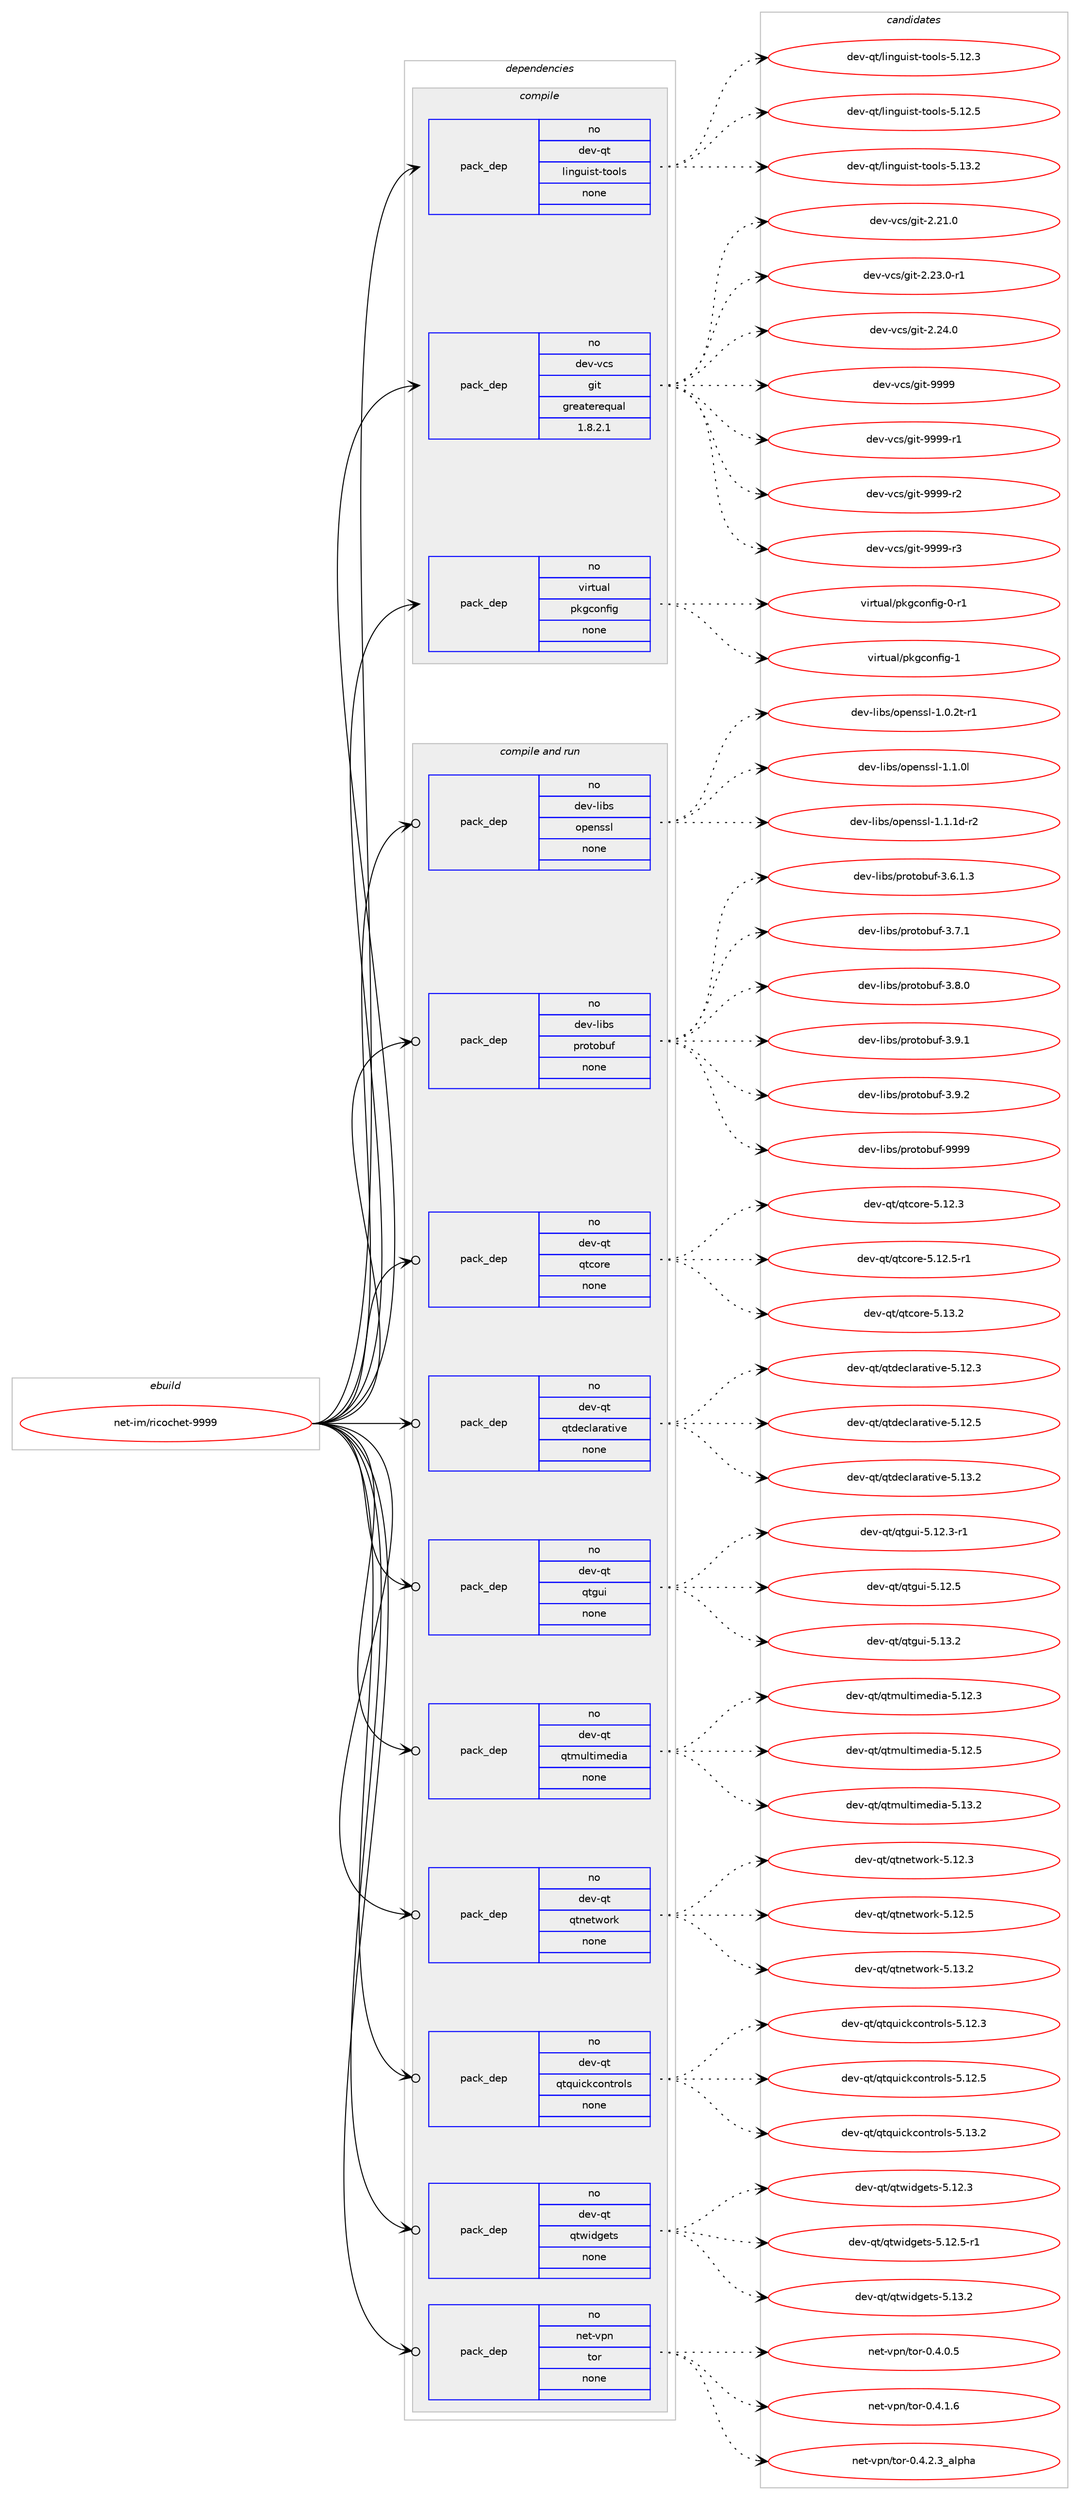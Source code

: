 digraph prolog {

# *************
# Graph options
# *************

newrank=true;
concentrate=true;
compound=true;
graph [rankdir=LR,fontname=Helvetica,fontsize=10,ranksep=1.5];#, ranksep=2.5, nodesep=0.2];
edge  [arrowhead=vee];
node  [fontname=Helvetica,fontsize=10];

# **********
# The ebuild
# **********

subgraph cluster_leftcol {
color=gray;
rank=same;
label=<<i>ebuild</i>>;
id [label="net-im/ricochet-9999", color=red, width=4, href="../net-im/ricochet-9999.svg"];
}

# ****************
# The dependencies
# ****************

subgraph cluster_midcol {
color=gray;
label=<<i>dependencies</i>>;
subgraph cluster_compile {
fillcolor="#eeeeee";
style=filled;
label=<<i>compile</i>>;
subgraph pack608165 {
dependency823127 [label=<<TABLE BORDER="0" CELLBORDER="1" CELLSPACING="0" CELLPADDING="4" WIDTH="220"><TR><TD ROWSPAN="6" CELLPADDING="30">pack_dep</TD></TR><TR><TD WIDTH="110">no</TD></TR><TR><TD>dev-qt</TD></TR><TR><TD>linguist-tools</TD></TR><TR><TD>none</TD></TR><TR><TD></TD></TR></TABLE>>, shape=none, color=blue];
}
id:e -> dependency823127:w [weight=20,style="solid",arrowhead="vee"];
subgraph pack608166 {
dependency823128 [label=<<TABLE BORDER="0" CELLBORDER="1" CELLSPACING="0" CELLPADDING="4" WIDTH="220"><TR><TD ROWSPAN="6" CELLPADDING="30">pack_dep</TD></TR><TR><TD WIDTH="110">no</TD></TR><TR><TD>dev-vcs</TD></TR><TR><TD>git</TD></TR><TR><TD>greaterequal</TD></TR><TR><TD>1.8.2.1</TD></TR></TABLE>>, shape=none, color=blue];
}
id:e -> dependency823128:w [weight=20,style="solid",arrowhead="vee"];
subgraph pack608167 {
dependency823129 [label=<<TABLE BORDER="0" CELLBORDER="1" CELLSPACING="0" CELLPADDING="4" WIDTH="220"><TR><TD ROWSPAN="6" CELLPADDING="30">pack_dep</TD></TR><TR><TD WIDTH="110">no</TD></TR><TR><TD>virtual</TD></TR><TR><TD>pkgconfig</TD></TR><TR><TD>none</TD></TR><TR><TD></TD></TR></TABLE>>, shape=none, color=blue];
}
id:e -> dependency823129:w [weight=20,style="solid",arrowhead="vee"];
}
subgraph cluster_compileandrun {
fillcolor="#eeeeee";
style=filled;
label=<<i>compile and run</i>>;
subgraph pack608168 {
dependency823130 [label=<<TABLE BORDER="0" CELLBORDER="1" CELLSPACING="0" CELLPADDING="4" WIDTH="220"><TR><TD ROWSPAN="6" CELLPADDING="30">pack_dep</TD></TR><TR><TD WIDTH="110">no</TD></TR><TR><TD>dev-libs</TD></TR><TR><TD>openssl</TD></TR><TR><TD>none</TD></TR><TR><TD></TD></TR></TABLE>>, shape=none, color=blue];
}
id:e -> dependency823130:w [weight=20,style="solid",arrowhead="odotvee"];
subgraph pack608169 {
dependency823131 [label=<<TABLE BORDER="0" CELLBORDER="1" CELLSPACING="0" CELLPADDING="4" WIDTH="220"><TR><TD ROWSPAN="6" CELLPADDING="30">pack_dep</TD></TR><TR><TD WIDTH="110">no</TD></TR><TR><TD>dev-libs</TD></TR><TR><TD>protobuf</TD></TR><TR><TD>none</TD></TR><TR><TD></TD></TR></TABLE>>, shape=none, color=blue];
}
id:e -> dependency823131:w [weight=20,style="solid",arrowhead="odotvee"];
subgraph pack608170 {
dependency823132 [label=<<TABLE BORDER="0" CELLBORDER="1" CELLSPACING="0" CELLPADDING="4" WIDTH="220"><TR><TD ROWSPAN="6" CELLPADDING="30">pack_dep</TD></TR><TR><TD WIDTH="110">no</TD></TR><TR><TD>dev-qt</TD></TR><TR><TD>qtcore</TD></TR><TR><TD>none</TD></TR><TR><TD></TD></TR></TABLE>>, shape=none, color=blue];
}
id:e -> dependency823132:w [weight=20,style="solid",arrowhead="odotvee"];
subgraph pack608171 {
dependency823133 [label=<<TABLE BORDER="0" CELLBORDER="1" CELLSPACING="0" CELLPADDING="4" WIDTH="220"><TR><TD ROWSPAN="6" CELLPADDING="30">pack_dep</TD></TR><TR><TD WIDTH="110">no</TD></TR><TR><TD>dev-qt</TD></TR><TR><TD>qtdeclarative</TD></TR><TR><TD>none</TD></TR><TR><TD></TD></TR></TABLE>>, shape=none, color=blue];
}
id:e -> dependency823133:w [weight=20,style="solid",arrowhead="odotvee"];
subgraph pack608172 {
dependency823134 [label=<<TABLE BORDER="0" CELLBORDER="1" CELLSPACING="0" CELLPADDING="4" WIDTH="220"><TR><TD ROWSPAN="6" CELLPADDING="30">pack_dep</TD></TR><TR><TD WIDTH="110">no</TD></TR><TR><TD>dev-qt</TD></TR><TR><TD>qtgui</TD></TR><TR><TD>none</TD></TR><TR><TD></TD></TR></TABLE>>, shape=none, color=blue];
}
id:e -> dependency823134:w [weight=20,style="solid",arrowhead="odotvee"];
subgraph pack608173 {
dependency823135 [label=<<TABLE BORDER="0" CELLBORDER="1" CELLSPACING="0" CELLPADDING="4" WIDTH="220"><TR><TD ROWSPAN="6" CELLPADDING="30">pack_dep</TD></TR><TR><TD WIDTH="110">no</TD></TR><TR><TD>dev-qt</TD></TR><TR><TD>qtmultimedia</TD></TR><TR><TD>none</TD></TR><TR><TD></TD></TR></TABLE>>, shape=none, color=blue];
}
id:e -> dependency823135:w [weight=20,style="solid",arrowhead="odotvee"];
subgraph pack608174 {
dependency823136 [label=<<TABLE BORDER="0" CELLBORDER="1" CELLSPACING="0" CELLPADDING="4" WIDTH="220"><TR><TD ROWSPAN="6" CELLPADDING="30">pack_dep</TD></TR><TR><TD WIDTH="110">no</TD></TR><TR><TD>dev-qt</TD></TR><TR><TD>qtnetwork</TD></TR><TR><TD>none</TD></TR><TR><TD></TD></TR></TABLE>>, shape=none, color=blue];
}
id:e -> dependency823136:w [weight=20,style="solid",arrowhead="odotvee"];
subgraph pack608175 {
dependency823137 [label=<<TABLE BORDER="0" CELLBORDER="1" CELLSPACING="0" CELLPADDING="4" WIDTH="220"><TR><TD ROWSPAN="6" CELLPADDING="30">pack_dep</TD></TR><TR><TD WIDTH="110">no</TD></TR><TR><TD>dev-qt</TD></TR><TR><TD>qtquickcontrols</TD></TR><TR><TD>none</TD></TR><TR><TD></TD></TR></TABLE>>, shape=none, color=blue];
}
id:e -> dependency823137:w [weight=20,style="solid",arrowhead="odotvee"];
subgraph pack608176 {
dependency823138 [label=<<TABLE BORDER="0" CELLBORDER="1" CELLSPACING="0" CELLPADDING="4" WIDTH="220"><TR><TD ROWSPAN="6" CELLPADDING="30">pack_dep</TD></TR><TR><TD WIDTH="110">no</TD></TR><TR><TD>dev-qt</TD></TR><TR><TD>qtwidgets</TD></TR><TR><TD>none</TD></TR><TR><TD></TD></TR></TABLE>>, shape=none, color=blue];
}
id:e -> dependency823138:w [weight=20,style="solid",arrowhead="odotvee"];
subgraph pack608177 {
dependency823139 [label=<<TABLE BORDER="0" CELLBORDER="1" CELLSPACING="0" CELLPADDING="4" WIDTH="220"><TR><TD ROWSPAN="6" CELLPADDING="30">pack_dep</TD></TR><TR><TD WIDTH="110">no</TD></TR><TR><TD>net-vpn</TD></TR><TR><TD>tor</TD></TR><TR><TD>none</TD></TR><TR><TD></TD></TR></TABLE>>, shape=none, color=blue];
}
id:e -> dependency823139:w [weight=20,style="solid",arrowhead="odotvee"];
}
subgraph cluster_run {
fillcolor="#eeeeee";
style=filled;
label=<<i>run</i>>;
}
}

# **************
# The candidates
# **************

subgraph cluster_choices {
rank=same;
color=gray;
label=<<i>candidates</i>>;

subgraph choice608165 {
color=black;
nodesep=1;
choice10010111845113116471081051101031171051151164511611111110811545534649504651 [label="dev-qt/linguist-tools-5.12.3", color=red, width=4,href="../dev-qt/linguist-tools-5.12.3.svg"];
choice10010111845113116471081051101031171051151164511611111110811545534649504653 [label="dev-qt/linguist-tools-5.12.5", color=red, width=4,href="../dev-qt/linguist-tools-5.12.5.svg"];
choice10010111845113116471081051101031171051151164511611111110811545534649514650 [label="dev-qt/linguist-tools-5.13.2", color=red, width=4,href="../dev-qt/linguist-tools-5.13.2.svg"];
dependency823127:e -> choice10010111845113116471081051101031171051151164511611111110811545534649504651:w [style=dotted,weight="100"];
dependency823127:e -> choice10010111845113116471081051101031171051151164511611111110811545534649504653:w [style=dotted,weight="100"];
dependency823127:e -> choice10010111845113116471081051101031171051151164511611111110811545534649514650:w [style=dotted,weight="100"];
}
subgraph choice608166 {
color=black;
nodesep=1;
choice10010111845118991154710310511645504650494648 [label="dev-vcs/git-2.21.0", color=red, width=4,href="../dev-vcs/git-2.21.0.svg"];
choice100101118451189911547103105116455046505146484511449 [label="dev-vcs/git-2.23.0-r1", color=red, width=4,href="../dev-vcs/git-2.23.0-r1.svg"];
choice10010111845118991154710310511645504650524648 [label="dev-vcs/git-2.24.0", color=red, width=4,href="../dev-vcs/git-2.24.0.svg"];
choice1001011184511899115471031051164557575757 [label="dev-vcs/git-9999", color=red, width=4,href="../dev-vcs/git-9999.svg"];
choice10010111845118991154710310511645575757574511449 [label="dev-vcs/git-9999-r1", color=red, width=4,href="../dev-vcs/git-9999-r1.svg"];
choice10010111845118991154710310511645575757574511450 [label="dev-vcs/git-9999-r2", color=red, width=4,href="../dev-vcs/git-9999-r2.svg"];
choice10010111845118991154710310511645575757574511451 [label="dev-vcs/git-9999-r3", color=red, width=4,href="../dev-vcs/git-9999-r3.svg"];
dependency823128:e -> choice10010111845118991154710310511645504650494648:w [style=dotted,weight="100"];
dependency823128:e -> choice100101118451189911547103105116455046505146484511449:w [style=dotted,weight="100"];
dependency823128:e -> choice10010111845118991154710310511645504650524648:w [style=dotted,weight="100"];
dependency823128:e -> choice1001011184511899115471031051164557575757:w [style=dotted,weight="100"];
dependency823128:e -> choice10010111845118991154710310511645575757574511449:w [style=dotted,weight="100"];
dependency823128:e -> choice10010111845118991154710310511645575757574511450:w [style=dotted,weight="100"];
dependency823128:e -> choice10010111845118991154710310511645575757574511451:w [style=dotted,weight="100"];
}
subgraph choice608167 {
color=black;
nodesep=1;
choice11810511411611797108471121071039911111010210510345484511449 [label="virtual/pkgconfig-0-r1", color=red, width=4,href="../virtual/pkgconfig-0-r1.svg"];
choice1181051141161179710847112107103991111101021051034549 [label="virtual/pkgconfig-1", color=red, width=4,href="../virtual/pkgconfig-1.svg"];
dependency823129:e -> choice11810511411611797108471121071039911111010210510345484511449:w [style=dotted,weight="100"];
dependency823129:e -> choice1181051141161179710847112107103991111101021051034549:w [style=dotted,weight="100"];
}
subgraph choice608168 {
color=black;
nodesep=1;
choice1001011184510810598115471111121011101151151084549464846501164511449 [label="dev-libs/openssl-1.0.2t-r1", color=red, width=4,href="../dev-libs/openssl-1.0.2t-r1.svg"];
choice100101118451081059811547111112101110115115108454946494648108 [label="dev-libs/openssl-1.1.0l", color=red, width=4,href="../dev-libs/openssl-1.1.0l.svg"];
choice1001011184510810598115471111121011101151151084549464946491004511450 [label="dev-libs/openssl-1.1.1d-r2", color=red, width=4,href="../dev-libs/openssl-1.1.1d-r2.svg"];
dependency823130:e -> choice1001011184510810598115471111121011101151151084549464846501164511449:w [style=dotted,weight="100"];
dependency823130:e -> choice100101118451081059811547111112101110115115108454946494648108:w [style=dotted,weight="100"];
dependency823130:e -> choice1001011184510810598115471111121011101151151084549464946491004511450:w [style=dotted,weight="100"];
}
subgraph choice608169 {
color=black;
nodesep=1;
choice100101118451081059811547112114111116111981171024551465446494651 [label="dev-libs/protobuf-3.6.1.3", color=red, width=4,href="../dev-libs/protobuf-3.6.1.3.svg"];
choice10010111845108105981154711211411111611198117102455146554649 [label="dev-libs/protobuf-3.7.1", color=red, width=4,href="../dev-libs/protobuf-3.7.1.svg"];
choice10010111845108105981154711211411111611198117102455146564648 [label="dev-libs/protobuf-3.8.0", color=red, width=4,href="../dev-libs/protobuf-3.8.0.svg"];
choice10010111845108105981154711211411111611198117102455146574649 [label="dev-libs/protobuf-3.9.1", color=red, width=4,href="../dev-libs/protobuf-3.9.1.svg"];
choice10010111845108105981154711211411111611198117102455146574650 [label="dev-libs/protobuf-3.9.2", color=red, width=4,href="../dev-libs/protobuf-3.9.2.svg"];
choice100101118451081059811547112114111116111981171024557575757 [label="dev-libs/protobuf-9999", color=red, width=4,href="../dev-libs/protobuf-9999.svg"];
dependency823131:e -> choice100101118451081059811547112114111116111981171024551465446494651:w [style=dotted,weight="100"];
dependency823131:e -> choice10010111845108105981154711211411111611198117102455146554649:w [style=dotted,weight="100"];
dependency823131:e -> choice10010111845108105981154711211411111611198117102455146564648:w [style=dotted,weight="100"];
dependency823131:e -> choice10010111845108105981154711211411111611198117102455146574649:w [style=dotted,weight="100"];
dependency823131:e -> choice10010111845108105981154711211411111611198117102455146574650:w [style=dotted,weight="100"];
dependency823131:e -> choice100101118451081059811547112114111116111981171024557575757:w [style=dotted,weight="100"];
}
subgraph choice608170 {
color=black;
nodesep=1;
choice10010111845113116471131169911111410145534649504651 [label="dev-qt/qtcore-5.12.3", color=red, width=4,href="../dev-qt/qtcore-5.12.3.svg"];
choice100101118451131164711311699111114101455346495046534511449 [label="dev-qt/qtcore-5.12.5-r1", color=red, width=4,href="../dev-qt/qtcore-5.12.5-r1.svg"];
choice10010111845113116471131169911111410145534649514650 [label="dev-qt/qtcore-5.13.2", color=red, width=4,href="../dev-qt/qtcore-5.13.2.svg"];
dependency823132:e -> choice10010111845113116471131169911111410145534649504651:w [style=dotted,weight="100"];
dependency823132:e -> choice100101118451131164711311699111114101455346495046534511449:w [style=dotted,weight="100"];
dependency823132:e -> choice10010111845113116471131169911111410145534649514650:w [style=dotted,weight="100"];
}
subgraph choice608171 {
color=black;
nodesep=1;
choice100101118451131164711311610010199108971149711610511810145534649504651 [label="dev-qt/qtdeclarative-5.12.3", color=red, width=4,href="../dev-qt/qtdeclarative-5.12.3.svg"];
choice100101118451131164711311610010199108971149711610511810145534649504653 [label="dev-qt/qtdeclarative-5.12.5", color=red, width=4,href="../dev-qt/qtdeclarative-5.12.5.svg"];
choice100101118451131164711311610010199108971149711610511810145534649514650 [label="dev-qt/qtdeclarative-5.13.2", color=red, width=4,href="../dev-qt/qtdeclarative-5.13.2.svg"];
dependency823133:e -> choice100101118451131164711311610010199108971149711610511810145534649504651:w [style=dotted,weight="100"];
dependency823133:e -> choice100101118451131164711311610010199108971149711610511810145534649504653:w [style=dotted,weight="100"];
dependency823133:e -> choice100101118451131164711311610010199108971149711610511810145534649514650:w [style=dotted,weight="100"];
}
subgraph choice608172 {
color=black;
nodesep=1;
choice1001011184511311647113116103117105455346495046514511449 [label="dev-qt/qtgui-5.12.3-r1", color=red, width=4,href="../dev-qt/qtgui-5.12.3-r1.svg"];
choice100101118451131164711311610311710545534649504653 [label="dev-qt/qtgui-5.12.5", color=red, width=4,href="../dev-qt/qtgui-5.12.5.svg"];
choice100101118451131164711311610311710545534649514650 [label="dev-qt/qtgui-5.13.2", color=red, width=4,href="../dev-qt/qtgui-5.13.2.svg"];
dependency823134:e -> choice1001011184511311647113116103117105455346495046514511449:w [style=dotted,weight="100"];
dependency823134:e -> choice100101118451131164711311610311710545534649504653:w [style=dotted,weight="100"];
dependency823134:e -> choice100101118451131164711311610311710545534649514650:w [style=dotted,weight="100"];
}
subgraph choice608173 {
color=black;
nodesep=1;
choice10010111845113116471131161091171081161051091011001059745534649504651 [label="dev-qt/qtmultimedia-5.12.3", color=red, width=4,href="../dev-qt/qtmultimedia-5.12.3.svg"];
choice10010111845113116471131161091171081161051091011001059745534649504653 [label="dev-qt/qtmultimedia-5.12.5", color=red, width=4,href="../dev-qt/qtmultimedia-5.12.5.svg"];
choice10010111845113116471131161091171081161051091011001059745534649514650 [label="dev-qt/qtmultimedia-5.13.2", color=red, width=4,href="../dev-qt/qtmultimedia-5.13.2.svg"];
dependency823135:e -> choice10010111845113116471131161091171081161051091011001059745534649504651:w [style=dotted,weight="100"];
dependency823135:e -> choice10010111845113116471131161091171081161051091011001059745534649504653:w [style=dotted,weight="100"];
dependency823135:e -> choice10010111845113116471131161091171081161051091011001059745534649514650:w [style=dotted,weight="100"];
}
subgraph choice608174 {
color=black;
nodesep=1;
choice100101118451131164711311611010111611911111410745534649504651 [label="dev-qt/qtnetwork-5.12.3", color=red, width=4,href="../dev-qt/qtnetwork-5.12.3.svg"];
choice100101118451131164711311611010111611911111410745534649504653 [label="dev-qt/qtnetwork-5.12.5", color=red, width=4,href="../dev-qt/qtnetwork-5.12.5.svg"];
choice100101118451131164711311611010111611911111410745534649514650 [label="dev-qt/qtnetwork-5.13.2", color=red, width=4,href="../dev-qt/qtnetwork-5.13.2.svg"];
dependency823136:e -> choice100101118451131164711311611010111611911111410745534649504651:w [style=dotted,weight="100"];
dependency823136:e -> choice100101118451131164711311611010111611911111410745534649504653:w [style=dotted,weight="100"];
dependency823136:e -> choice100101118451131164711311611010111611911111410745534649514650:w [style=dotted,weight="100"];
}
subgraph choice608175 {
color=black;
nodesep=1;
choice1001011184511311647113116113117105991079911111011611411110811545534649504651 [label="dev-qt/qtquickcontrols-5.12.3", color=red, width=4,href="../dev-qt/qtquickcontrols-5.12.3.svg"];
choice1001011184511311647113116113117105991079911111011611411110811545534649504653 [label="dev-qt/qtquickcontrols-5.12.5", color=red, width=4,href="../dev-qt/qtquickcontrols-5.12.5.svg"];
choice1001011184511311647113116113117105991079911111011611411110811545534649514650 [label="dev-qt/qtquickcontrols-5.13.2", color=red, width=4,href="../dev-qt/qtquickcontrols-5.13.2.svg"];
dependency823137:e -> choice1001011184511311647113116113117105991079911111011611411110811545534649504651:w [style=dotted,weight="100"];
dependency823137:e -> choice1001011184511311647113116113117105991079911111011611411110811545534649504653:w [style=dotted,weight="100"];
dependency823137:e -> choice1001011184511311647113116113117105991079911111011611411110811545534649514650:w [style=dotted,weight="100"];
}
subgraph choice608176 {
color=black;
nodesep=1;
choice100101118451131164711311611910510010310111611545534649504651 [label="dev-qt/qtwidgets-5.12.3", color=red, width=4,href="../dev-qt/qtwidgets-5.12.3.svg"];
choice1001011184511311647113116119105100103101116115455346495046534511449 [label="dev-qt/qtwidgets-5.12.5-r1", color=red, width=4,href="../dev-qt/qtwidgets-5.12.5-r1.svg"];
choice100101118451131164711311611910510010310111611545534649514650 [label="dev-qt/qtwidgets-5.13.2", color=red, width=4,href="../dev-qt/qtwidgets-5.13.2.svg"];
dependency823138:e -> choice100101118451131164711311611910510010310111611545534649504651:w [style=dotted,weight="100"];
dependency823138:e -> choice1001011184511311647113116119105100103101116115455346495046534511449:w [style=dotted,weight="100"];
dependency823138:e -> choice100101118451131164711311611910510010310111611545534649514650:w [style=dotted,weight="100"];
}
subgraph choice608177 {
color=black;
nodesep=1;
choice11010111645118112110471161111144548465246484653 [label="net-vpn/tor-0.4.0.5", color=red, width=4,href="../net-vpn/tor-0.4.0.5.svg"];
choice11010111645118112110471161111144548465246494654 [label="net-vpn/tor-0.4.1.6", color=red, width=4,href="../net-vpn/tor-0.4.1.6.svg"];
choice11010111645118112110471161111144548465246504651959710811210497 [label="net-vpn/tor-0.4.2.3_alpha", color=red, width=4,href="../net-vpn/tor-0.4.2.3_alpha.svg"];
dependency823139:e -> choice11010111645118112110471161111144548465246484653:w [style=dotted,weight="100"];
dependency823139:e -> choice11010111645118112110471161111144548465246494654:w [style=dotted,weight="100"];
dependency823139:e -> choice11010111645118112110471161111144548465246504651959710811210497:w [style=dotted,weight="100"];
}
}

}
